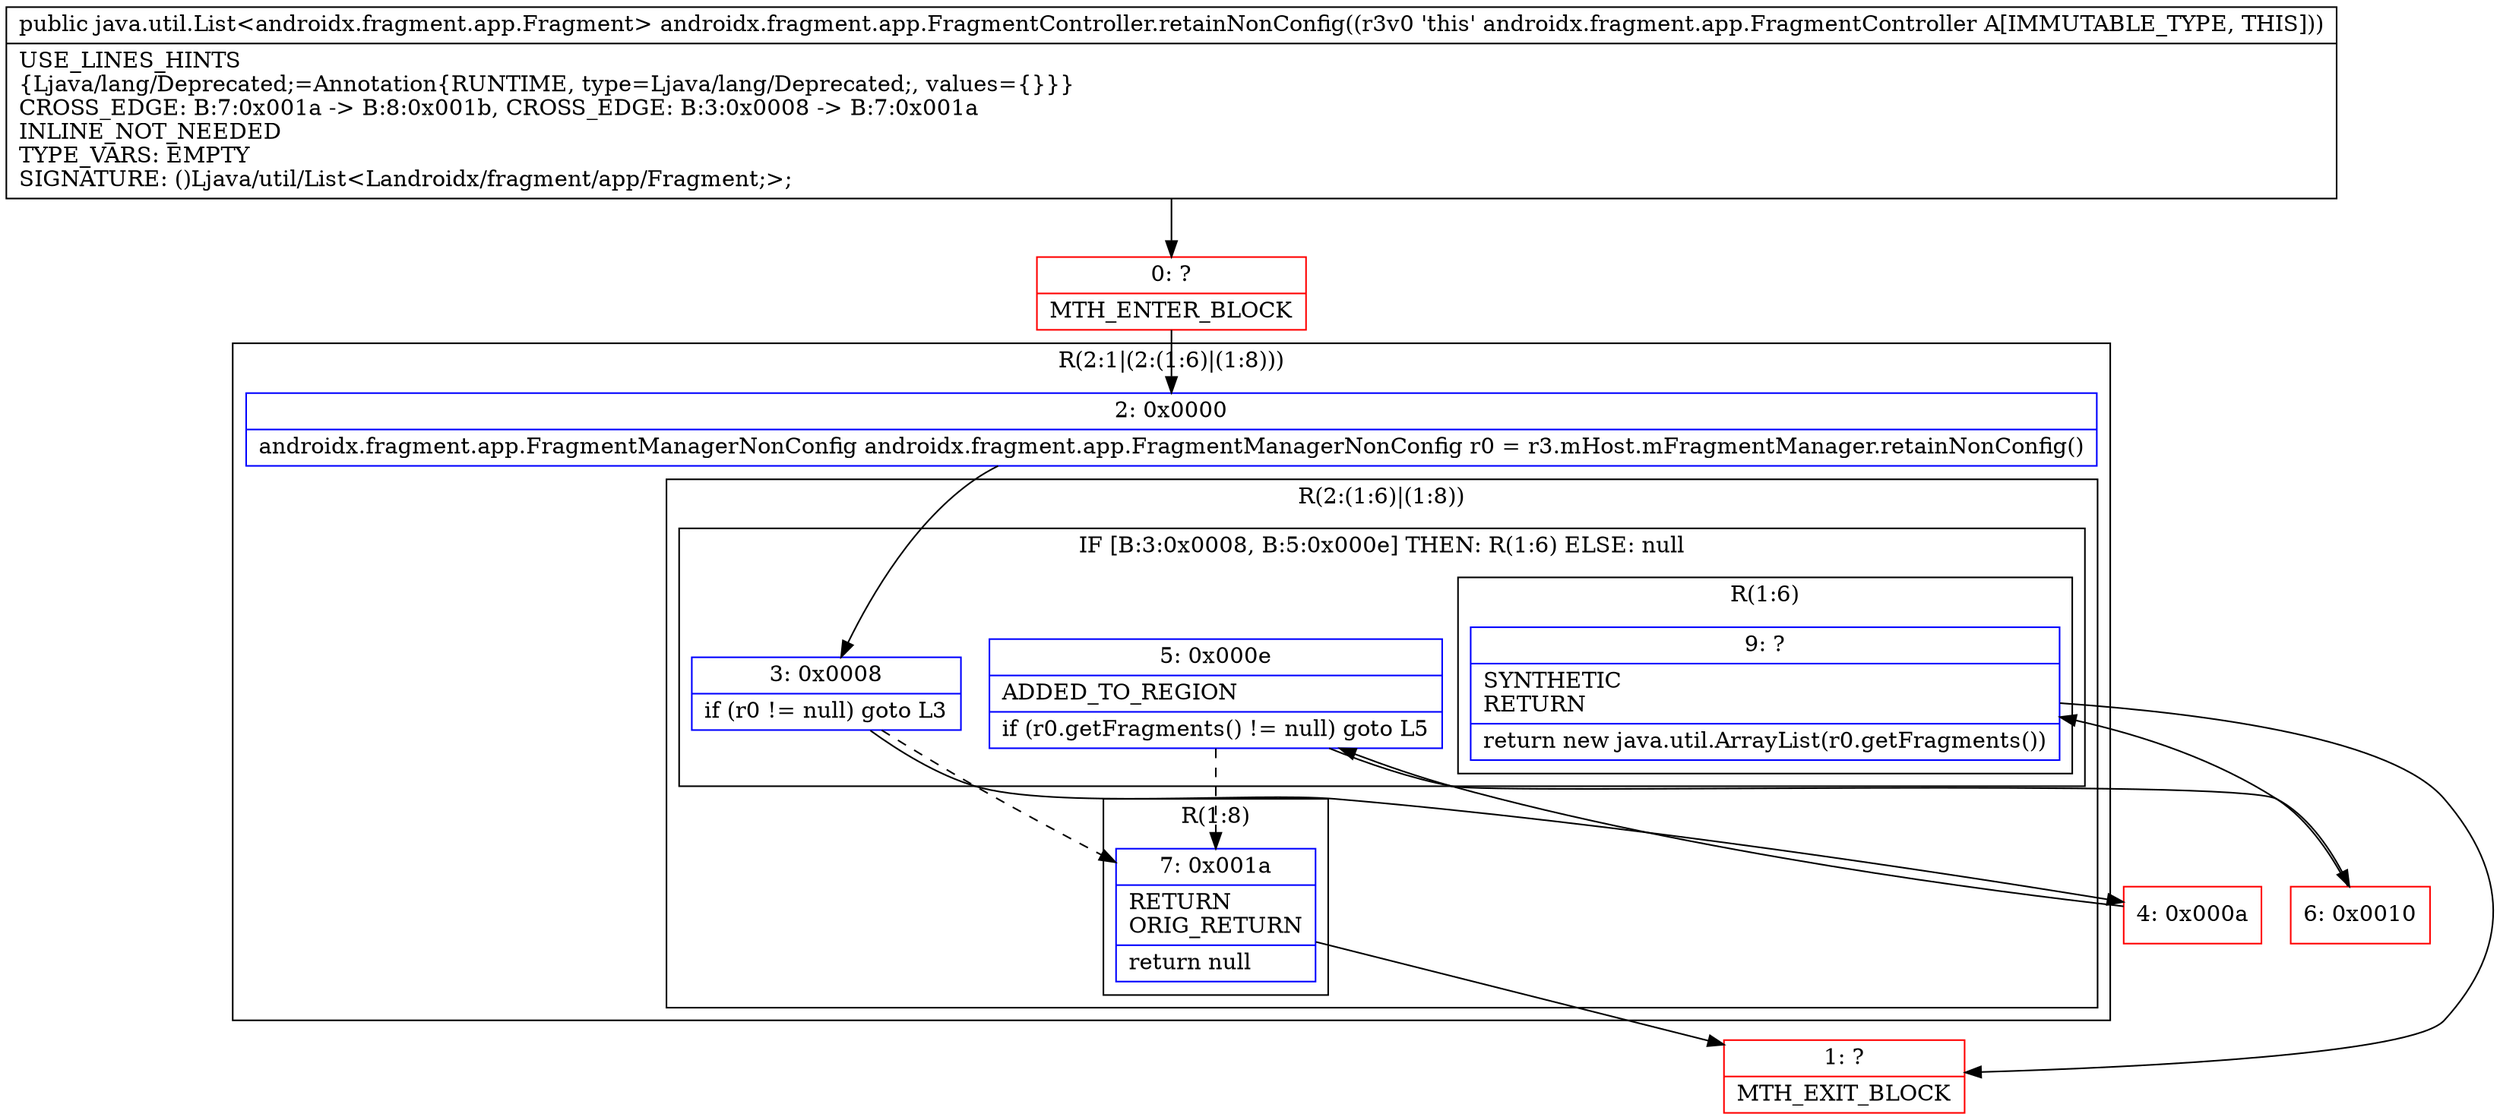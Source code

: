 digraph "CFG forandroidx.fragment.app.FragmentController.retainNonConfig()Ljava\/util\/List;" {
subgraph cluster_Region_18939813 {
label = "R(2:1|(2:(1:6)|(1:8)))";
node [shape=record,color=blue];
Node_2 [shape=record,label="{2\:\ 0x0000|androidx.fragment.app.FragmentManagerNonConfig androidx.fragment.app.FragmentManagerNonConfig r0 = r3.mHost.mFragmentManager.retainNonConfig()\l}"];
subgraph cluster_Region_1984390386 {
label = "R(2:(1:6)|(1:8))";
node [shape=record,color=blue];
subgraph cluster_IfRegion_1919272333 {
label = "IF [B:3:0x0008, B:5:0x000e] THEN: R(1:6) ELSE: null";
node [shape=record,color=blue];
Node_3 [shape=record,label="{3\:\ 0x0008|if (r0 != null) goto L3\l}"];
Node_5 [shape=record,label="{5\:\ 0x000e|ADDED_TO_REGION\l|if (r0.getFragments() != null) goto L5\l}"];
subgraph cluster_Region_1412294033 {
label = "R(1:6)";
node [shape=record,color=blue];
Node_9 [shape=record,label="{9\:\ ?|SYNTHETIC\lRETURN\l|return new java.util.ArrayList(r0.getFragments())\l}"];
}
}
subgraph cluster_Region_1370083107 {
label = "R(1:8)";
node [shape=record,color=blue];
Node_7 [shape=record,label="{7\:\ 0x001a|RETURN\lORIG_RETURN\l|return null\l}"];
}
}
}
Node_0 [shape=record,color=red,label="{0\:\ ?|MTH_ENTER_BLOCK\l}"];
Node_4 [shape=record,color=red,label="{4\:\ 0x000a}"];
Node_6 [shape=record,color=red,label="{6\:\ 0x0010}"];
Node_1 [shape=record,color=red,label="{1\:\ ?|MTH_EXIT_BLOCK\l}"];
MethodNode[shape=record,label="{public java.util.List\<androidx.fragment.app.Fragment\> androidx.fragment.app.FragmentController.retainNonConfig((r3v0 'this' androidx.fragment.app.FragmentController A[IMMUTABLE_TYPE, THIS]))  | USE_LINES_HINTS\l\{Ljava\/lang\/Deprecated;=Annotation\{RUNTIME, type=Ljava\/lang\/Deprecated;, values=\{\}\}\}\lCROSS_EDGE: B:7:0x001a \-\> B:8:0x001b, CROSS_EDGE: B:3:0x0008 \-\> B:7:0x001a\lINLINE_NOT_NEEDED\lTYPE_VARS: EMPTY\lSIGNATURE: ()Ljava\/util\/List\<Landroidx\/fragment\/app\/Fragment;\>;\l}"];
MethodNode -> Node_0;Node_2 -> Node_3;
Node_3 -> Node_4;
Node_3 -> Node_7[style=dashed];
Node_5 -> Node_6;
Node_5 -> Node_7[style=dashed];
Node_9 -> Node_1;
Node_7 -> Node_1;
Node_0 -> Node_2;
Node_4 -> Node_5;
Node_6 -> Node_9;
}


